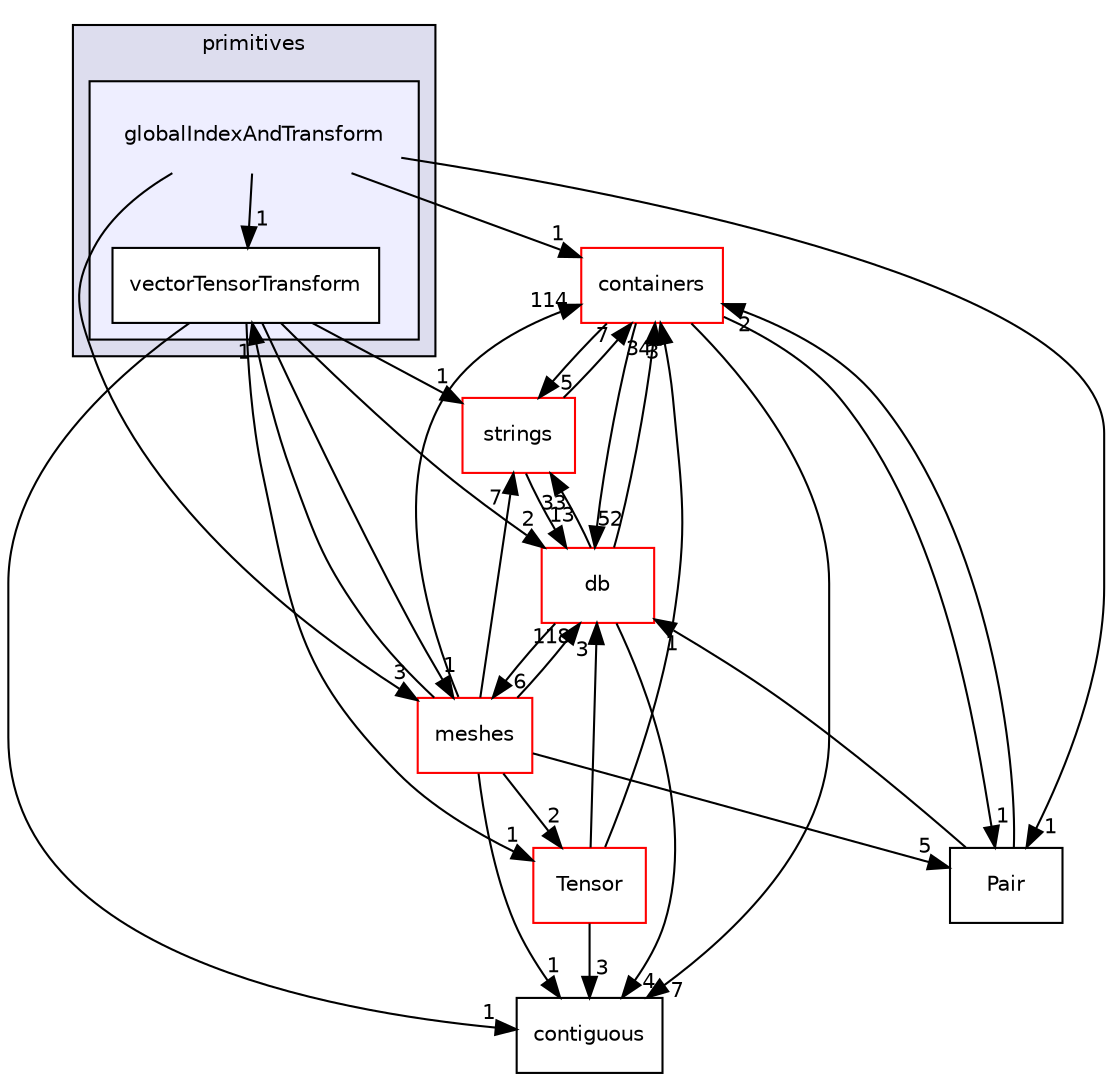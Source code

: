 digraph "src/OpenFOAM/primitives/globalIndexAndTransform" {
  bgcolor=transparent;
  compound=true
  node [ fontsize="10", fontname="Helvetica"];
  edge [ labelfontsize="10", labelfontname="Helvetica"];
  subgraph clusterdir_3e50f45338116b169052b428016851aa {
    graph [ bgcolor="#ddddee", pencolor="black", label="primitives" fontname="Helvetica", fontsize="10", URL="dir_3e50f45338116b169052b428016851aa.html"]
  subgraph clusterdir_9dc1ed12f67003981c0fdb09742bb52c {
    graph [ bgcolor="#eeeeff", pencolor="black", label="" URL="dir_9dc1ed12f67003981c0fdb09742bb52c.html"];
    dir_9dc1ed12f67003981c0fdb09742bb52c [shape=plaintext label="globalIndexAndTransform"];
    dir_5d208579f4a57688246b9f47ec8c3985 [shape=box label="vectorTensorTransform" color="black" fillcolor="white" style="filled" URL="dir_5d208579f4a57688246b9f47ec8c3985.html"];
  }
  }
  dir_19d0872053bde092be81d7fe3f56cbf7 [shape=box label="containers" color="red" URL="dir_19d0872053bde092be81d7fe3f56cbf7.html"];
  dir_ce1ee507886310df0e74ee2e624fbc88 [shape=box label="strings" color="red" URL="dir_ce1ee507886310df0e74ee2e624fbc88.html"];
  dir_15da0e2a135f43ffeb4645c968ce8ac7 [shape=box label="Tensor" color="red" URL="dir_15da0e2a135f43ffeb4645c968ce8ac7.html"];
  dir_aa2423979fb45fc41c393a5db370ab21 [shape=box label="meshes" color="red" URL="dir_aa2423979fb45fc41c393a5db370ab21.html"];
  dir_63c634f7a7cfd679ac26c67fb30fc32f [shape=box label="db" color="red" URL="dir_63c634f7a7cfd679ac26c67fb30fc32f.html"];
  dir_4866e0e18efe39e2716d157b44dfa36c [shape=box label="Pair" URL="dir_4866e0e18efe39e2716d157b44dfa36c.html"];
  dir_1b29830830533868fb04f0e807b2ad78 [shape=box label="contiguous" URL="dir_1b29830830533868fb04f0e807b2ad78.html"];
  dir_5d208579f4a57688246b9f47ec8c3985->dir_ce1ee507886310df0e74ee2e624fbc88 [headlabel="1", labeldistance=1.5 headhref="dir_002353_002403.html"];
  dir_5d208579f4a57688246b9f47ec8c3985->dir_15da0e2a135f43ffeb4645c968ce8ac7 [headlabel="1", labeldistance=1.5 headhref="dir_002353_002418.html"];
  dir_5d208579f4a57688246b9f47ec8c3985->dir_aa2423979fb45fc41c393a5db370ab21 [headlabel="1", labeldistance=1.5 headhref="dir_002353_002228.html"];
  dir_5d208579f4a57688246b9f47ec8c3985->dir_63c634f7a7cfd679ac26c67fb30fc32f [headlabel="2", labeldistance=1.5 headhref="dir_002353_001954.html"];
  dir_5d208579f4a57688246b9f47ec8c3985->dir_1b29830830533868fb04f0e807b2ad78 [headlabel="1", labeldistance=1.5 headhref="dir_002353_002335.html"];
  dir_19d0872053bde092be81d7fe3f56cbf7->dir_ce1ee507886310df0e74ee2e624fbc88 [headlabel="5", labeldistance=1.5 headhref="dir_001903_002403.html"];
  dir_19d0872053bde092be81d7fe3f56cbf7->dir_63c634f7a7cfd679ac26c67fb30fc32f [headlabel="52", labeldistance=1.5 headhref="dir_001903_001954.html"];
  dir_19d0872053bde092be81d7fe3f56cbf7->dir_4866e0e18efe39e2716d157b44dfa36c [headlabel="1", labeldistance=1.5 headhref="dir_001903_002373.html"];
  dir_19d0872053bde092be81d7fe3f56cbf7->dir_1b29830830533868fb04f0e807b2ad78 [headlabel="7", labeldistance=1.5 headhref="dir_001903_002335.html"];
  dir_ce1ee507886310df0e74ee2e624fbc88->dir_19d0872053bde092be81d7fe3f56cbf7 [headlabel="7", labeldistance=1.5 headhref="dir_002403_001903.html"];
  dir_ce1ee507886310df0e74ee2e624fbc88->dir_63c634f7a7cfd679ac26c67fb30fc32f [headlabel="13", labeldistance=1.5 headhref="dir_002403_001954.html"];
  dir_15da0e2a135f43ffeb4645c968ce8ac7->dir_19d0872053bde092be81d7fe3f56cbf7 [headlabel="3", labeldistance=1.5 headhref="dir_002418_001903.html"];
  dir_15da0e2a135f43ffeb4645c968ce8ac7->dir_63c634f7a7cfd679ac26c67fb30fc32f [headlabel="3", labeldistance=1.5 headhref="dir_002418_001954.html"];
  dir_15da0e2a135f43ffeb4645c968ce8ac7->dir_1b29830830533868fb04f0e807b2ad78 [headlabel="3", labeldistance=1.5 headhref="dir_002418_002335.html"];
  dir_aa2423979fb45fc41c393a5db370ab21->dir_5d208579f4a57688246b9f47ec8c3985 [headlabel="1", labeldistance=1.5 headhref="dir_002228_002353.html"];
  dir_aa2423979fb45fc41c393a5db370ab21->dir_19d0872053bde092be81d7fe3f56cbf7 [headlabel="114", labeldistance=1.5 headhref="dir_002228_001903.html"];
  dir_aa2423979fb45fc41c393a5db370ab21->dir_ce1ee507886310df0e74ee2e624fbc88 [headlabel="7", labeldistance=1.5 headhref="dir_002228_002403.html"];
  dir_aa2423979fb45fc41c393a5db370ab21->dir_15da0e2a135f43ffeb4645c968ce8ac7 [headlabel="2", labeldistance=1.5 headhref="dir_002228_002418.html"];
  dir_aa2423979fb45fc41c393a5db370ab21->dir_63c634f7a7cfd679ac26c67fb30fc32f [headlabel="118", labeldistance=1.5 headhref="dir_002228_001954.html"];
  dir_aa2423979fb45fc41c393a5db370ab21->dir_4866e0e18efe39e2716d157b44dfa36c [headlabel="5", labeldistance=1.5 headhref="dir_002228_002373.html"];
  dir_aa2423979fb45fc41c393a5db370ab21->dir_1b29830830533868fb04f0e807b2ad78 [headlabel="1", labeldistance=1.5 headhref="dir_002228_002335.html"];
  dir_63c634f7a7cfd679ac26c67fb30fc32f->dir_19d0872053bde092be81d7fe3f56cbf7 [headlabel="34", labeldistance=1.5 headhref="dir_001954_001903.html"];
  dir_63c634f7a7cfd679ac26c67fb30fc32f->dir_ce1ee507886310df0e74ee2e624fbc88 [headlabel="33", labeldistance=1.5 headhref="dir_001954_002403.html"];
  dir_63c634f7a7cfd679ac26c67fb30fc32f->dir_aa2423979fb45fc41c393a5db370ab21 [headlabel="6", labeldistance=1.5 headhref="dir_001954_002228.html"];
  dir_63c634f7a7cfd679ac26c67fb30fc32f->dir_1b29830830533868fb04f0e807b2ad78 [headlabel="4", labeldistance=1.5 headhref="dir_001954_002335.html"];
  dir_4866e0e18efe39e2716d157b44dfa36c->dir_19d0872053bde092be81d7fe3f56cbf7 [headlabel="2", labeldistance=1.5 headhref="dir_002373_001903.html"];
  dir_4866e0e18efe39e2716d157b44dfa36c->dir_63c634f7a7cfd679ac26c67fb30fc32f [headlabel="1", labeldistance=1.5 headhref="dir_002373_001954.html"];
  dir_9dc1ed12f67003981c0fdb09742bb52c->dir_5d208579f4a57688246b9f47ec8c3985 [headlabel="1", labeldistance=1.5 headhref="dir_002352_002353.html"];
  dir_9dc1ed12f67003981c0fdb09742bb52c->dir_19d0872053bde092be81d7fe3f56cbf7 [headlabel="1", labeldistance=1.5 headhref="dir_002352_001903.html"];
  dir_9dc1ed12f67003981c0fdb09742bb52c->dir_aa2423979fb45fc41c393a5db370ab21 [headlabel="3", labeldistance=1.5 headhref="dir_002352_002228.html"];
  dir_9dc1ed12f67003981c0fdb09742bb52c->dir_4866e0e18efe39e2716d157b44dfa36c [headlabel="1", labeldistance=1.5 headhref="dir_002352_002373.html"];
}
